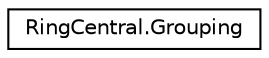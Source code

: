 digraph "Graphical Class Hierarchy"
{
 // LATEX_PDF_SIZE
  edge [fontname="Helvetica",fontsize="10",labelfontname="Helvetica",labelfontsize="10"];
  node [fontname="Helvetica",fontsize="10",shape=record];
  rankdir="LR";
  Node0 [label="RingCentral.Grouping",height=0.2,width=0.4,color="black", fillcolor="white", style="filled",URL="$classRingCentral_1_1Grouping.html",tooltip="This grouping allows to specify the groupByMembers option. The response data will be grouped by users..."];
}
